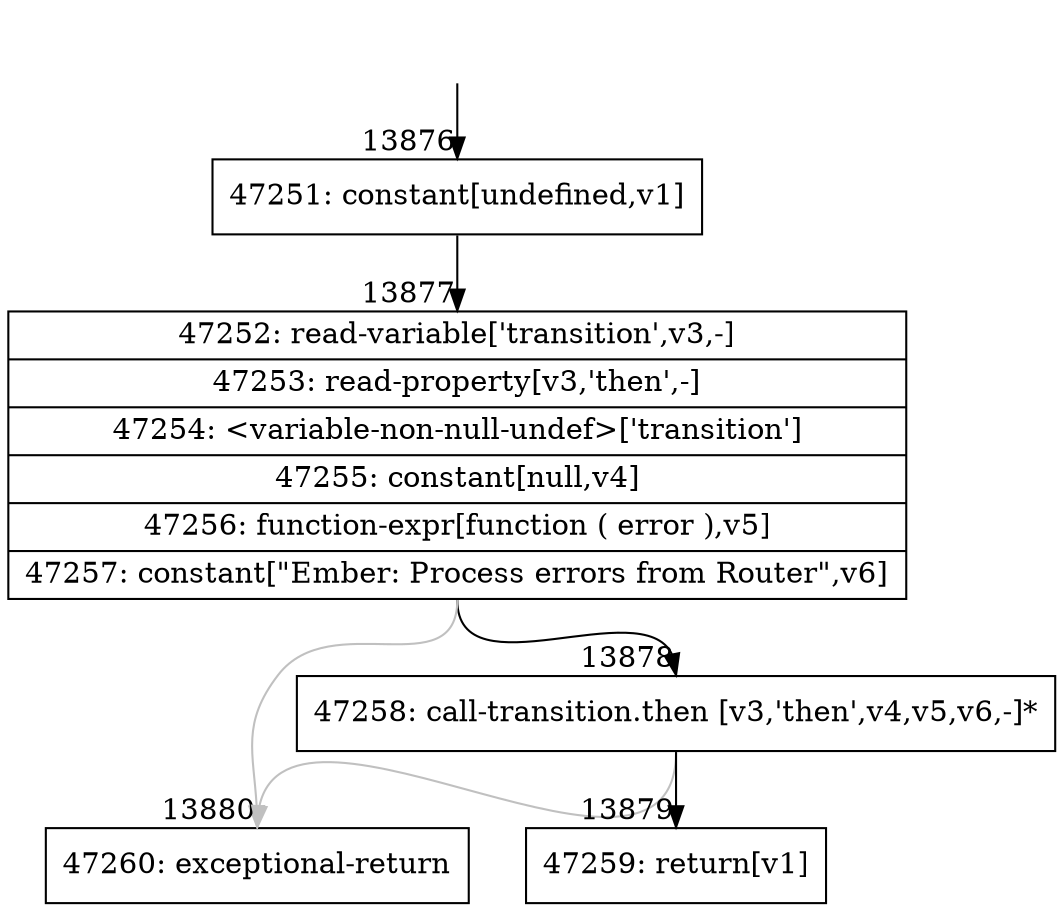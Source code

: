 digraph {
rankdir="TD"
BB_entry1145[shape=none,label=""];
BB_entry1145 -> BB13876 [tailport=s, headport=n, headlabel="    13876"]
BB13876 [shape=record label="{47251: constant[undefined,v1]}" ] 
BB13876 -> BB13877 [tailport=s, headport=n, headlabel="      13877"]
BB13877 [shape=record label="{47252: read-variable['transition',v3,-]|47253: read-property[v3,'then',-]|47254: \<variable-non-null-undef\>['transition']|47255: constant[null,v4]|47256: function-expr[function ( error ),v5]|47257: constant[\"Ember: Process errors from Router\",v6]}" ] 
BB13877 -> BB13878 [tailport=s, headport=n, headlabel="      13878"]
BB13877 -> BB13880 [tailport=s, headport=n, color=gray, headlabel="      13880"]
BB13878 [shape=record label="{47258: call-transition.then [v3,'then',v4,v5,v6,-]*}" ] 
BB13878 -> BB13879 [tailport=s, headport=n, headlabel="      13879"]
BB13878 -> BB13880 [tailport=s, headport=n, color=gray]
BB13879 [shape=record label="{47259: return[v1]}" ] 
BB13880 [shape=record label="{47260: exceptional-return}" ] 
//#$~ 25612
}
